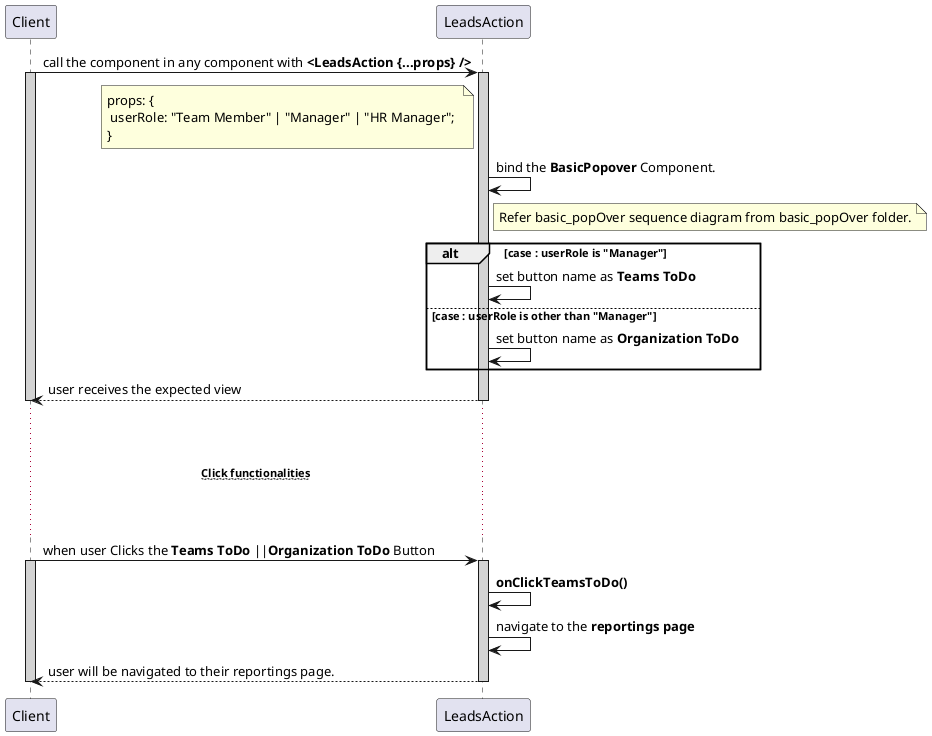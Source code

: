 @startuml leads action
participant Client
participant LeadsAction

Client -> LeadsAction : call the component in any component with **<LeadsAction {...props} />**
activate Client #D3D3D3
    activate LeadsAction #D3D3D3
        note left of LeadsAction : props: {\n userRole: "Team Member" | "Manager" | "HR Manager"; \n}
        LeadsAction -> LeadsAction : bind the **BasicPopover** Component.
        note right of LeadsAction : Refer basic_popOver sequence diagram from basic_popOver folder.
        alt case : userRole is "Manager"
            LeadsAction -> LeadsAction : set button name as **Teams ToDo**
        else case : userRole is other than "Manager"
            LeadsAction -> LeadsAction : set button name as **Organization ToDo**
        end
        Client <-- LeadsAction : user receives the expected view
    deactivate LeadsAction
deactivate Client

... ...
...~~**Click functionalities**~~ ...
... ...

Client -> LeadsAction : when user Clicks the **Teams ToDo** ||**Organization ToDo** Button
activate Client #D3D3D3
    activate LeadsAction #D3D3D3
        LeadsAction -> LeadsAction : **onClickTeamsToDo()**
        LeadsAction -> LeadsAction : navigate to the **reportings page**
        Client <-- LeadsAction : user will be navigated to their reportings page.
    deactivate LeadsAction
deactivate Client

@enduml